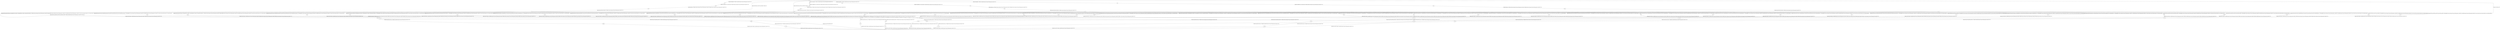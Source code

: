 digraph G {
  0 [shape=circle, ];
  1 [shape=circle, ];
  9 [shape=circle, ];
  12 [shape=circle, ];
  16 [shape=circle, ];
  19 [shape=circle, ];
  22 [shape=circle, ];
  51 [shape=circle, ];
  54 [shape=circle, ];
  58 [shape=circle, ];
  84 [shape=circle, ];
  85 [shape=circle, ];
  184 [shape=circle, ];
  185 [shape=circle, ];
  186 [shape=circle, ];
  325 [shape=circle, ];
  326 [shape=circle, ];
  327 [shape=circle, ];
  328 [shape=circle, ];
  333 [shape=circle, ];
  336 [shape=circle, ];
  342 [shape=circle, ];
  350 [shape=circle, ];
  370 [shape=circle, ];
  371 [shape=circle, ];
  375 [shape=circle, ];
  376 [shape=circle, ];
  404 [shape=circle, ];
  407 [shape=circle, ];
  409 [shape=circle, ];
  412 [shape=circle, ];
  416 [shape=circle, ];
  417 [shape=circle, ];
  423 [shape=circle, ];
  462 [shape=circle, ];
  463 [shape=circle, ];
  524 [shape=circle, ];
  525 [shape=circle, ];
  535 [shape=circle, ];
  537 [shape=circle, ];
  540 [shape=circle, ];
  542 [shape=circle, ];
  543 [shape=circle, ];
  550 [shape=circle, ];
  585 [shape=circle, ];
  587 [shape=circle, ];
  588 [shape=circle, ];
  592 [shape=circle, ];
  609 [shape=circle, ];
  610 [shape=circle, ];
  618 [shape=circle, ];
  2176 [shape=circle, ];
  2274 [shape=circle, ];
  2328 [shape=circle, ];
  2349 [shape=circle, ];
  2372 [shape=circle, ];
  2407 [shape=circle, ];
  6760 [shape=circle, ];
  6770 [shape=circle, ];
  6956 [shape=circle, ];
  6969 [shape=circle, ];
  7300 [shape=circle, ];
  7330 [shape=circle, ];
  7335 [shape=circle, ];
  7392 [shape=circle, ];
  7408 [shape=circle, ];
  10099 [shape=circle, ];
  10100 [shape=circle, ];
  10703 [shape=circle, ];
  11260 [shape=circle, ];
  11286 [shape=circle, ];
  
  
  0 -> 9 [label="((IAttacker(CTimerEnable 1))(((OTime((k 15)(gie false)(umem_val 0)(reg_val 0)(timerA_counter 0)(mode UM))))()8))",
          ];
  0 -> 12 [label="((IAttacker(CTimerEnable 4))(((OTime((k 15)(gie false)(umem_val 0)(reg_val 0)(timerA_counter 0)(mode UM))))()8))",
           ];
  0 -> 16 [label="((IAttacker(CTimerEnable 3))(((OTime((k 16)(gie false)(umem_val 0)(reg_val 0)(timerA_counter 0)(mode UM))))()8))",
           ];
  0 -> 19 [label="((IAttacker(CTimerEnable 2))(((OTime((k 15)(gie false)(umem_val 0)(reg_val 0)(timerA_counter 0)(mode UM))))()8))",
           ];
  9 -> 51 [label="((IAttacker(CCreateEncl(enc_s enc_e data_s data_e)))(((OTime((k 648)(gie true)(umem_val 0)(reg_val 0)(timerA_counter 0)(mode UM))))()18))",
           ];
  12 -> 54 [label="((IAttacker(CCreateEncl(enc_s enc_e data_s data_e)))(((OTime((k 648)(gie true)(umem_val 0)(reg_val 0)(timerA_counter 0)(mode UM))))()18))",
            ];
  16 -> 58 [label="((IAttacker(CCreateEncl(enc_s enc_e data_s data_e)))(((OTime((k 648)(gie true)(umem_val 0)(reg_val 0)(timerA_counter 0)(mode UM))))()18))",
            ];
  19 -> 22 [label="((IAttacker(CCreateEncl(enc_s enc_e data_s data_e)))(((OTime((k 648)(gie true)(umem_val 0)(reg_val 0)(timerA_counter 0)(mode UM))))()18))",
            ];
  22 -> 85 [label="((IAttacker(CJmpIn enc_s))(((OTime((k 18)(gie true)(umem_val 0)(reg_val 0)(timerA_counter 0)(mode UM)))(OJmpIn((k 3)(gie true)(umem_val 0)(reg_val 0)(timerA_counter 2)(mode PM))))()23))",
            ];
  51 -> 325 [label="((IAttacker(CJmpIn enc_s))(((OTime((k 18)(gie true)(umem_val 0)(reg_val 0)(timerA_counter 0)(mode UM)))(OJmpIn((k 3)(gie true)(umem_val 0)(reg_val 0)(timerA_counter 2)(mode PM))))()23))",
             ];
  54 -> 84 [label="((IAttacker(CJmpIn enc_s))(((OTime((k 18)(gie true)(umem_val 0)(reg_val 0)(timerA_counter 0)(mode UM)))(OJmpIn((k 3)(gie true)(umem_val 0)(reg_val 0)(timerA_counter 2)(mode PM))))()23))",
            ];
  58 -> 184 [label="((IAttacker(CJmpIn enc_s))(((OTime((k 18)(gie true)(umem_val 0)(reg_val 0)(timerA_counter 0)(mode UM)))(OJmpIn((k 3)(gie true)(umem_val 0)(reg_val 0)(timerA_counter 2)(mode PM))))()23))",
             ];
  84 -> 462 [label="((IEnclave(CInst(I_CMP(S_IMM 0)(D_R(R 4)))))(((OTime((k 1)(gie true)(umem_val 0)(reg_val 0)(timerA_counter 3)(mode PM))))()24))",
             ];
  85 -> 186 [label="((IEnclave(CInst(I_CMP(S_IMM 0)(D_R(R 4)))))(((OTime((k 1)(gie true)(umem_val 0)(reg_val 0)(timerA_counter 3)(mode PM))))()24))",
             ];
  184 -> 185 [label="((IEnclave(CInst(I_CMP(S_IMM 0)(D_R(R 4)))))(((OTime((k 1)(gie true)(umem_val 0)(reg_val 0)(timerA_counter 3)(mode PM))))()24))",
              ];
  185 -> 0 [label="((IEnclave(CIfZ((CRst(CInst I_NOP))((CInst I_NOP)CRst))))((OReset)()24))",
            ];
  185 -> 550 [label="((IEnclave(CIfZ(((CInst I_DINT)(CInst I_NOP))((CInst I_NOP)(CInst I_DINT)))))(((OTime_Handle((k 3)(gie true)(umem_val 0)(reg_val 0)(timerA_counter 0)(mode PM))((k 8)(gie false)(umem_val 0)(reg_val 0)(timerA_counter 2)(mode UM))))((S_3 E_3)(S_4 E_4)(S_5 E_5)(S_6 E_6)(S_7 E_7)(S_8 E_8)(S_9 E_9))27))",
              ];
  185 -> 585 [label="((IEnclave(CIfZ(((CInst(I_MOV(S_AMP enc_s)(D_AMP_MEM enc_s)))(CInst I_NOP))((CInst I_NOP)(CInst(I_MOV(S_AMP enc_s)(D_AMP_MEM enc_s)))))))(((OTime_Handle((k 9)(gie true)(umem_val 0)(reg_val 0)(timerA_counter 0)(mode PM))((k 10)(gie false)(umem_val 0)(reg_val 0)(timerA_counter 4)(mode UM))))((S_3 E_3)(S_4 E_4)(S_5 E_5)(S_6 E_6)(S_7 E_7)(S_8 E_8)(S_9 E_9))27))",
              ];
  185 -> 587 [label="((IEnclave(CIfZ(((CInst(I_MOV(S_IMM 42)(D_AMP_MEM data_s)))(CInst I_NOP))((CInst I_NOP)(CInst(I_MOV(S_IMM 42)(D_AMP_MEM data_s)))))))(((OTime_Handle((k 7)(gie true)(umem_val 0)(reg_val 0)(timerA_counter 4)(mode PM))((k 4)(gie false)(umem_val 0)(reg_val 0)(timerA_counter 2)(mode UM))))((S_3 E_3)(S_4 E_4)(S_5 E_5)(S_6 E_6)(S_7 E_7)(S_8 E_8)(S_9 E_9))27))",
              ];
  185 -> 588 [label="((IEnclave(CIfZ(((CInst(I_JMP(S_IMM data_s)))(CInst(I_ADD(S_IMM 1)(D_R(R 4)))))((CInst(I_ADD(S_IMM 1)(D_R(R 4))))(CInst(I_JMP(S_IMM data_s)))))))(((OTime((k 2)(gie true)(umem_val 0)(reg_val 0)(timerA_counter 5)(mode PM)))(OJmpOut_Handle((k 3)(gie true)(umem_val 0)(reg_val 0)(timerA_counter 2)(mode UM))((k 6)(gie false)(umem_val 0)(reg_val 0)(timerA_counter 2)(mode UM))))((S_3 E_3)(S_4 E_4)(S_5 E_5)(S_6 E_6)(S_7 E_7)(S_8 E_8)(S_9 E_9))27))",
              ];
  185 -> 592 [label="((IEnclave(CIfZ(((CInst(I_MOV(S_R(R 5))(D_R(R 5))))(CInst I_NOP))((CInst I_NOP)(CInst(I_MOV(S_R(R 5))(D_R(R 5))))))))(((OTime_Handle((k 3)(gie true)(umem_val 0)(reg_val 0)(timerA_counter 0)(mode PM))((k 8)(gie false)(umem_val 0)(reg_val 0)(timerA_counter 2)(mode UM))))((S_3 E_3)(S_4 E_4)(S_5 E_5)(S_6 E_6)(S_7 E_7)(S_8 E_8)(S_9 E_9))27))",
              ];
  185 -> 609 [label="((IEnclave(CIfZ(((CInst(I_MOV(S_IMM 42)(D_AMP_MEM unprot_mem)))(CInst I_NOP))((CInst I_NOP)(CInst(I_MOV(S_IMM 42)(D_AMP_MEM unprot_mem)))))))(((OTime_Handle((k 7)(gie true)(umem_val 0)(reg_val 0)(timerA_counter 4)(mode PM))((k 4)(gie false)(umem_val 42)(reg_val 0)(timerA_counter 2)(mode UM))))((S_3 E_3)(S_4 E_4)(S_5 E_5)(S_6 E_6)(S_7 E_7)(S_8 E_8)(S_9 E_9))27))",
              ];
  185 -> 610 [label="((IEnclave(CIfZ(((CInst(I_MOV(S_AMP unprot_mem)(D_R(R 8))))(CInst I_NOP))((CInst I_NOP)(CInst(I_MOV(S_AMP unprot_mem)(D_R(R 8))))))))(((OTime_Handle((k 5)(gie true)(umem_val 0)(reg_val 0)(timerA_counter 2)(mode PM))((k 6)(gie false)(umem_val 0)(reg_val 0)(timerA_counter 2)(mode UM))))((S_3 E_3)(S_4 E_4)(S_5 E_5)(S_6 E_6)(S_7 E_7)(S_8 E_8)(S_9 E_9))27))",
              ];
  185 -> 618 [label="((IEnclave(CIfZ(((CInst(I_ADD(S_IMM 1)(D_AMP_MEM data_s)))(CInst I_NOP))((CInst I_NOP)(CInst(I_ADD(S_IMM 1)(D_AMP_MEM data_s)))))))(((OTime_Handle((k 6)(gie true)(umem_val 0)(reg_val 0)(timerA_counter 3)(mode PM))((k 5)(gie false)(umem_val 0)(reg_val 0)(timerA_counter 2)(mode UM))))((S_3 E_3)(S_4 E_4)(S_5 E_5)(S_6 E_6)(S_7 E_7)(S_8 E_8)(S_9 E_9))27))",
              ];
  186 -> 328 [label="((IEnclave(CIfZ(((CInst(I_ADD(S_IMM 1)(D_AMP_MEM data_s)))(CInst I_NOP))((CInst I_NOP)(CInst(I_ADD(S_IMM 1)(D_AMP_MEM data_s)))))))(((OTime_Handle((k 2)(gie true)(umem_val 0)(reg_val 0)(timerA_counter 0)(mode PM))((k 8)(gie false)(umem_val 0)(reg_val 0)(timerA_counter 3)(mode UM))))((S_2 E_2)(S_3 E_3)(S_4 E_4)(S_5 E_5)(S_6 E_6)(S_7 E_7)(S_8 E_8)(S_9 E_9))26))",
              ];
  186 -> 333 [label="((IEnclave(CIfZ(((CInst I_DINT)(CInst I_NOP))((CInst I_NOP)(CInst I_DINT)))))(((OTime_Handle((k 2)(gie true)(umem_val 0)(reg_val 0)(timerA_counter 0)(mode PM))((k 8)(gie false)(umem_val 0)(reg_val 0)(timerA_counter 3)(mode UM))))((S_2 E_2)(S_3 E_3)(S_4 E_4)(S_5 E_5)(S_6 E_6)(S_7 E_7)(S_8 E_8)(S_9 E_9))26))",
              ];
  186 -> 336 [label="((IEnclave(CIfZ(((CInst(I_MOV(S_IMM 42)(D_AMP_MEM data_s)))(CInst I_NOP))((CInst I_NOP)(CInst(I_MOV(S_IMM 42)(D_AMP_MEM data_s)))))))(((OTime_Handle((k 2)(gie true)(umem_val 0)(reg_val 0)(timerA_counter 0)(mode PM))((k 8)(gie false)(umem_val 0)(reg_val 0)(timerA_counter 3)(mode UM))))((S_2 E_2)(S_3 E_3)(S_4 E_4)(S_5 E_5)(S_6 E_6)(S_7 E_7)(S_8 E_8)(S_9 E_9))26))",
              ];
  186 -> 342 [label="((IEnclave(CIfZ(((CInst(I_MOV(S_R(R 5))(D_R(R 5))))(CInst I_NOP))((CInst I_NOP)(CInst(I_MOV(S_R(R 5))(D_R(R 5))))))))(((OTime_Handle((k 2)(gie true)(umem_val 0)(reg_val 0)(timerA_counter 0)(mode PM))((k 8)(gie false)(umem_val 0)(reg_val 0)(timerA_counter 3)(mode UM))))((S_2 E_2)(S_3 E_3)(S_4 E_4)(S_5 E_5)(S_6 E_6)(S_7 E_7)(S_8 E_8)(S_9 E_9))26))",
              ];
  186 -> 350 [label="((IEnclave(CIfZ(((CInst(I_MOV(S_IMM 42)(D_AMP_MEM unprot_mem)))(CInst I_NOP))((CInst I_NOP)(CInst(I_MOV(S_IMM 42)(D_AMP_MEM unprot_mem)))))))(((OTime_Handle((k 2)(gie true)(umem_val 0)(reg_val 0)(timerA_counter 0)(mode PM))((k 8)(gie false)(umem_val 0)(reg_val 0)(timerA_counter 3)(mode UM))))((S_2 E_2)(S_3 E_3)(S_4 E_4)(S_5 E_5)(S_6 E_6)(S_7 E_7)(S_8 E_8)(S_9 E_9))26))",
              ];
  186 -> 370 [label="((IEnclave(CIfZ(((CInst(I_JMP(S_IMM data_s)))(CInst(I_ADD(S_IMM 1)(D_R(R 4)))))((CInst(I_ADD(S_IMM 1)(D_R(R 4))))(CInst(I_JMP(S_IMM data_s)))))))(((OTime_Handle((k 2)(gie true)(umem_val 0)(reg_val 0)(timerA_counter 0)(mode PM))((k 8)(gie false)(umem_val 0)(reg_val 0)(timerA_counter 3)(mode UM))))((S_2 E_2)(S_3 E_3)(S_4 E_4)(S_5 E_5)(S_6 E_6)(S_7 E_7)(S_8 E_8)(S_9 E_9))26))",
              ];
  186 -> 371 [label="((IEnclave(CIfZ(((CInst(I_MOV(S_AMP enc_s)(D_AMP_MEM enc_s)))(CInst I_NOP))((CInst I_NOP)(CInst(I_MOV(S_AMP enc_s)(D_AMP_MEM enc_s)))))))(((OTime_Handle((k 2)(gie true)(umem_val 0)(reg_val 0)(timerA_counter 0)(mode PM))((k 8)(gie false)(umem_val 0)(reg_val 0)(timerA_counter 3)(mode UM))))((S_2 E_2)(S_3 E_3)(S_4 E_4)(S_5 E_5)(S_6 E_6)(S_7 E_7)(S_8 E_8)(S_9 E_9))26))",
              ];
  186 -> 375 [label="((IEnclave(CIfZ((CRst(CInst I_NOP))((CInst I_NOP)CRst))))(((OTime_Handle((k 2)(gie true)(umem_val 0)(reg_val 0)(timerA_counter 0)(mode PM))((k 8)(gie false)(umem_val 0)(reg_val 0)(timerA_counter 3)(mode UM))))((S_2 E_2)(S_3 E_3)(S_4 E_4)(S_5 E_5)(S_6 E_6)(S_7 E_7)(S_8 E_8)(S_9 E_9))26))",
              ];
  186 -> 376 [label="((IEnclave(CIfZ(((CInst(I_MOV(S_AMP unprot_mem)(D_R(R 8))))(CInst I_NOP))((CInst I_NOP)(CInst(I_MOV(S_AMP unprot_mem)(D_R(R 8))))))))(((OTime_Handle((k 2)(gie true)(umem_val 0)(reg_val 0)(timerA_counter 0)(mode PM))((k 8)(gie false)(umem_val 0)(reg_val 0)(timerA_counter 3)(mode UM))))((S_2 E_2)(S_3 E_3)(S_4 E_4)(S_5 E_5)(S_6 E_6)(S_7 E_7)(S_8 E_8)(S_9 E_9))26))",
              ];
  325 -> 326 [label="((IEnclave(CInst(I_CMP(S_IMM 0)(D_R(R 4)))))(((OTime((k 1)(gie true)(umem_val 0)(reg_val 0)(timerA_counter 3)(mode PM))))()24))",
              ];
  326 -> 327 [label="((IEnclave(CIfZ(((CInst(I_ADD(S_IMM 1)(D_AMP_MEM data_s)))(CInst I_NOP))((CInst I_NOP)(CInst(I_ADD(S_IMM 1)(D_AMP_MEM data_s)))))))(((OTime_Handle((k 2)(gie true)(umem_val 0)(reg_val 0)(timerA_counter 1)(mode PM))((k 7)(gie false)(umem_val 0)(reg_val 0)(timerA_counter 0)(mode UM))))((S_2 E_2)(S_3 E_3)(S_4 E_4)(S_5 E_5)(S_6 E_6)(S_7 E_7)(S_8 E_8)(S_9 E_9))26))",
              ];
  326 -> 375 [label="((IEnclave(CIfZ((CRst(CInst I_NOP))((CInst I_NOP)CRst))))(((OTime_Handle((k 2)(gie true)(umem_val 0)(reg_val 0)(timerA_counter 1)(mode PM))((k 7)(gie false)(umem_val 0)(reg_val 0)(timerA_counter 0)(mode UM))))((S_2 E_2)(S_3 E_3)(S_4 E_4)(S_5 E_5)(S_6 E_6)(S_7 E_7)(S_8 E_8)(S_9 E_9))26))",
              ];
  326 -> 404 [label="((IEnclave(CIfZ(((CInst(I_JMP(S_IMM data_s)))(CInst(I_ADD(S_IMM 1)(D_R(R 4)))))((CInst(I_ADD(S_IMM 1)(D_R(R 4))))(CInst(I_JMP(S_IMM data_s)))))))(((OTime_Handle((k 2)(gie true)(umem_val 0)(reg_val 0)(timerA_counter 1)(mode PM))((k 7)(gie false)(umem_val 0)(reg_val 0)(timerA_counter 0)(mode UM))))((S_2 E_2)(S_3 E_3)(S_4 E_4)(S_5 E_5)(S_6 E_6)(S_7 E_7)(S_8 E_8)(S_9 E_9))26))",
              ];
  326 -> 407 [label="((IEnclave(CIfZ(((CInst(I_MOV(S_IMM 42)(D_AMP_MEM data_s)))(CInst I_NOP))((CInst I_NOP)(CInst(I_MOV(S_IMM 42)(D_AMP_MEM data_s)))))))(((OTime_Handle((k 2)(gie true)(umem_val 0)(reg_val 0)(timerA_counter 1)(mode PM))((k 7)(gie false)(umem_val 0)(reg_val 0)(timerA_counter 0)(mode UM))))((S_2 E_2)(S_3 E_3)(S_4 E_4)(S_5 E_5)(S_6 E_6)(S_7 E_7)(S_8 E_8)(S_9 E_9))26))",
              ];
  326 -> 409 [label="((IEnclave(CIfZ(((CInst(I_MOV(S_AMP unprot_mem)(D_R(R 8))))(CInst I_NOP))((CInst I_NOP)(CInst(I_MOV(S_AMP unprot_mem)(D_R(R 8))))))))(((OTime_Handle((k 2)(gie true)(umem_val 0)(reg_val 0)(timerA_counter 1)(mode PM))((k 7)(gie false)(umem_val 0)(reg_val 0)(timerA_counter 0)(mode UM))))((S_2 E_2)(S_3 E_3)(S_4 E_4)(S_5 E_5)(S_6 E_6)(S_7 E_7)(S_8 E_8)(S_9 E_9))26))",
              ];
  326 -> 412 [label="((IEnclave(CIfZ(((CInst I_DINT)(CInst I_NOP))((CInst I_NOP)(CInst I_DINT)))))(((OTime_Handle((k 2)(gie true)(umem_val 0)(reg_val 0)(timerA_counter 1)(mode PM))((k 7)(gie false)(umem_val 0)(reg_val 0)(timerA_counter 0)(mode UM))))((S_2 E_2)(S_3 E_3)(S_4 E_4)(S_5 E_5)(S_6 E_6)(S_7 E_7)(S_8 E_8)(S_9 E_9))26))",
              ];
  326 -> 416 [label="((IEnclave(CIfZ(((CInst(I_MOV(S_IMM 42)(D_AMP_MEM unprot_mem)))(CInst I_NOP))((CInst I_NOP)(CInst(I_MOV(S_IMM 42)(D_AMP_MEM unprot_mem)))))))(((OTime_Handle((k 2)(gie true)(umem_val 0)(reg_val 0)(timerA_counter 1)(mode PM))((k 7)(gie false)(umem_val 0)(reg_val 0)(timerA_counter 0)(mode UM))))((S_2 E_2)(S_3 E_3)(S_4 E_4)(S_5 E_5)(S_6 E_6)(S_7 E_7)(S_8 E_8)(S_9 E_9))26))",
              ];
  326 -> 417 [label="((IEnclave(CIfZ(((CInst(I_MOV(S_AMP enc_s)(D_AMP_MEM enc_s)))(CInst I_NOP))((CInst I_NOP)(CInst(I_MOV(S_AMP enc_s)(D_AMP_MEM enc_s)))))))(((OTime_Handle((k 2)(gie true)(umem_val 0)(reg_val 0)(timerA_counter 1)(mode PM))((k 7)(gie false)(umem_val 0)(reg_val 0)(timerA_counter 0)(mode UM))))((S_2 E_2)(S_3 E_3)(S_4 E_4)(S_5 E_5)(S_6 E_6)(S_7 E_7)(S_8 E_8)(S_9 E_9))26))",
              ];
  326 -> 423 [label="((IEnclave(CIfZ(((CInst(I_MOV(S_R(R 5))(D_R(R 5))))(CInst I_NOP))((CInst I_NOP)(CInst(I_MOV(S_R(R 5))(D_R(R 5))))))))(((OTime_Handle((k 2)(gie true)(umem_val 0)(reg_val 0)(timerA_counter 1)(mode PM))((k 7)(gie false)(umem_val 0)(reg_val 0)(timerA_counter 0)(mode UM))))((S_2 E_2)(S_3 E_3)(S_4 E_4)(S_5 E_5)(S_6 E_6)(S_7 E_7)(S_8 E_8)(S_9 E_9))26))",
              ];
  327 -> 2274 [label="((IAttacker CReti)(((OTime((k 14)(gie false)(umem_val 0)(reg_val 0)(timerA_counter 0)(mode UM)))(OReti((k 3)(gie true)(umem_val 0)(reg_val 0)(timerA_counter 0)(mode PM)))(OTime((k 8)(gie true)(umem_val 0)(reg_val 0)(timerA_counter 0)(mode PM))))()37))",
               ];
  328 -> 2274 [label="((IAttacker CReti)(((OTime((k 14)(gie false)(umem_val 0)(reg_val 0)(timerA_counter 0)(mode UM)))(OReti((k 2)(gie true)(umem_val 0)(reg_val 0)(timerA_counter 0)(mode PM)))(OTime((k 8)(gie true)(umem_val 0)(reg_val 0)(timerA_counter 0)(mode PM))))()37))",
               ];
  333 -> 2176 [label="((IAttacker CReti)(((OTime((k 14)(gie false)(umem_val 0)(reg_val 0)(timerA_counter 0)(mode UM)))(OReti((k 2)(gie true)(umem_val 0)(reg_val 0)(timerA_counter 0)(mode PM)))(OTime((k 5)(gie false)(umem_val 0)(reg_val 0)(timerA_counter 0)(mode PM))))()37))",
               ];
  336 -> 2328 [label="((IAttacker CReti)(((OTime((k 14)(gie false)(umem_val 0)(reg_val 0)(timerA_counter 0)(mode UM)))(OReti((k 2)(gie true)(umem_val 0)(reg_val 0)(timerA_counter 0)(mode PM)))(OTime((k 9)(gie true)(umem_val 0)(reg_val 0)(timerA_counter 0)(mode PM))))()37))",
               ];
  342 -> 2349 [label="((IAttacker CReti)(((OTime((k 14)(gie false)(umem_val 0)(reg_val 0)(timerA_counter 0)(mode UM)))(OReti((k 2)(gie true)(umem_val 0)(reg_val 0)(timerA_counter 0)(mode PM)))(OTime((k 5)(gie true)(umem_val 0)(reg_val 0)(timerA_counter 0)(mode PM))))()37))",
               ];
  350 -> 2372 [label="((IAttacker CReti)(((OTime((k 14)(gie false)(umem_val 0)(reg_val 0)(timerA_counter 0)(mode UM)))(OReti((k 2)(gie true)(umem_val 0)(reg_val 0)(timerA_counter 0)(mode PM)))(OTime((k 9)(gie true)(umem_val 42)(reg_val 0)(timerA_counter 0)(mode PM))))()37))",
               ];
  370 -> 2407 [label="((IAttacker CReti)(((OTime((k 14)(gie false)(umem_val 0)(reg_val 0)(timerA_counter 0)(mode UM)))(OReti((k 2)(gie true)(umem_val 0)(reg_val 0)(timerA_counter 0)(mode PM)))(OJmpOut((k 3)(gie true)(umem_val 0)(reg_val 0)(timerA_counter 0)(mode UM))))()35))",
               ];
  371 -> 2349 [label="((IAttacker CReti)(((OTime((k 14)(gie false)(umem_val 0)(reg_val 0)(timerA_counter 0)(mode UM)))(OReti((k 2)(gie true)(umem_val 0)(reg_val 0)(timerA_counter 0)(mode PM)))(OTime((k 10)(gie true)(umem_val 0)(reg_val 0)(timerA_counter 0)(mode PM))))()37))",
               ];
  375 -> 0 [label="((IAttacker CReti)((OReset)()26))", ];
  376 -> 2349 [label="((IAttacker CReti)(((OTime((k 14)(gie false)(umem_val 0)(reg_val 0)(timerA_counter 0)(mode UM)))(OReti((k 2)(gie true)(umem_val 0)(reg_val 0)(timerA_counter 0)(mode PM)))(OTime((k 7)(gie true)(umem_val 0)(reg_val 0)(timerA_counter 0)(mode PM))))()37))",
               ];
  404 -> 2407 [label="((IAttacker CReti)(((OTime((k 14)(gie false)(umem_val 0)(reg_val 0)(timerA_counter 0)(mode UM)))(OReti((k 3)(gie true)(umem_val 0)(reg_val 0)(timerA_counter 0)(mode PM)))(OJmpOut((k 3)(gie true)(umem_val 0)(reg_val 0)(timerA_counter 0)(mode UM))))()35))",
               ];
  407 -> 2328 [label="((IAttacker CReti)(((OTime((k 14)(gie false)(umem_val 0)(reg_val 0)(timerA_counter 0)(mode UM)))(OReti((k 3)(gie true)(umem_val 0)(reg_val 0)(timerA_counter 0)(mode PM)))(OTime((k 9)(gie true)(umem_val 0)(reg_val 0)(timerA_counter 0)(mode PM))))()37))",
               ];
  409 -> 2349 [label="((IAttacker CReti)(((OTime((k 14)(gie false)(umem_val 0)(reg_val 0)(timerA_counter 0)(mode UM)))(OReti((k 3)(gie true)(umem_val 0)(reg_val 0)(timerA_counter 0)(mode PM)))(OTime((k 7)(gie true)(umem_val 0)(reg_val 0)(timerA_counter 0)(mode PM))))()37))",
               ];
  412 -> 2176 [label="((IAttacker CReti)(((OTime((k 14)(gie false)(umem_val 0)(reg_val 0)(timerA_counter 0)(mode UM)))(OReti((k 3)(gie true)(umem_val 0)(reg_val 0)(timerA_counter 0)(mode PM)))(OTime((k 5)(gie false)(umem_val 0)(reg_val 0)(timerA_counter 0)(mode PM))))()37))",
               ];
  416 -> 2372 [label="((IAttacker CReti)(((OTime((k 14)(gie false)(umem_val 0)(reg_val 0)(timerA_counter 0)(mode UM)))(OReti((k 3)(gie true)(umem_val 0)(reg_val 0)(timerA_counter 0)(mode PM)))(OTime((k 9)(gie true)(umem_val 42)(reg_val 0)(timerA_counter 0)(mode PM))))()37))",
               ];
  417 -> 2349 [label="((IAttacker CReti)(((OTime((k 14)(gie false)(umem_val 0)(reg_val 0)(timerA_counter 0)(mode UM)))(OReti((k 3)(gie true)(umem_val 0)(reg_val 0)(timerA_counter 0)(mode PM)))(OTime((k 10)(gie true)(umem_val 0)(reg_val 0)(timerA_counter 0)(mode PM))))()37))",
               ];
  423 -> 2349 [label="((IAttacker CReti)(((OTime((k 14)(gie false)(umem_val 0)(reg_val 0)(timerA_counter 0)(mode UM)))(OReti((k 3)(gie true)(umem_val 0)(reg_val 0)(timerA_counter 0)(mode PM)))(OTime((k 5)(gie true)(umem_val 0)(reg_val 0)(timerA_counter 0)(mode PM))))()37))",
               ];
  462 -> 0 [label="((IEnclave(CIfZ((CRst(CInst I_NOP))((CInst I_NOP)CRst))))((OReset)()24))",
            ];
  462 -> 463 [label="((IEnclave(CIfZ(((CInst I_DINT)(CInst I_NOP))((CInst I_NOP)(CInst I_DINT)))))(((OTime((k 6)(gie false)(umem_val 0)(reg_val 0)(timerA_counter 2)(mode PM))))()28))",
              ];
  462 -> 524 [label="((IEnclave(CIfZ(((CInst(I_MOV(S_IMM 42)(D_AMP_MEM data_s)))(CInst I_NOP))((CInst I_NOP)(CInst(I_MOV(S_IMM 42)(D_AMP_MEM data_s)))))))(((OTime_Handle((k 7)(gie true)(umem_val 0)(reg_val 0)(timerA_counter 3)(mode PM))((k 5)(gie false)(umem_val 0)(reg_val 0)(timerA_counter 1)(mode UM))))((S_3 E_3)(S_4 E_4)(S_5 E_5)(S_6 E_6)(S_7 E_7)(S_8 E_8)(S_9 E_9))27))",
              ];
  462 -> 525 [label="((IEnclave(CIfZ(((CInst(I_JMP(S_IMM data_s)))(CInst(I_ADD(S_IMM 1)(D_R(R 4)))))((CInst(I_ADD(S_IMM 1)(D_R(R 4))))(CInst(I_JMP(S_IMM data_s)))))))(((OTime((k 2)(gie true)(umem_val 0)(reg_val 0)(timerA_counter 5)(mode PM)))(OJmpOut_Handle((k 3)(gie true)(umem_val 0)(reg_val 0)(timerA_counter 1)(mode UM))((k 7)(gie false)(umem_val 0)(reg_val 0)(timerA_counter 1)(mode UM))))((S_3 E_3)(S_4 E_4)(S_5 E_5)(S_6 E_6)(S_7 E_7)(S_8 E_8)(S_9 E_9))27))",
              ];
  462 -> 535 [label="((IEnclave(CIfZ(((CInst(I_ADD(S_IMM 1)(D_AMP_MEM data_s)))(CInst I_NOP))((CInst I_NOP)(CInst(I_ADD(S_IMM 1)(D_AMP_MEM data_s)))))))(((OTime_Handle((k 6)(gie true)(umem_val 0)(reg_val 0)(timerA_counter 2)(mode PM))((k 6)(gie false)(umem_val 0)(reg_val 0)(timerA_counter 1)(mode UM))))((S_3 E_3)(S_4 E_4)(S_5 E_5)(S_6 E_6)(S_7 E_7)(S_8 E_8)(S_9 E_9))27))",
              ];
  462 -> 537 [label="((IEnclave(CIfZ(((CInst(I_MOV(S_AMP unprot_mem)(D_R(R 8))))(CInst I_NOP))((CInst I_NOP)(CInst(I_MOV(S_AMP unprot_mem)(D_R(R 8))))))))(((OTime_Handle((k 5)(gie true)(umem_val 0)(reg_val 0)(timerA_counter 1)(mode PM))((k 7)(gie false)(umem_val 0)(reg_val 0)(timerA_counter 1)(mode UM))))((S_3 E_3)(S_4 E_4)(S_5 E_5)(S_6 E_6)(S_7 E_7)(S_8 E_8)(S_9 E_9))27))",
              ];
  462 -> 540 [label="((IEnclave(CIfZ(((CInst(I_MOV(S_R(R 5))(D_R(R 5))))(CInst I_NOP))((CInst I_NOP)(CInst(I_MOV(S_R(R 5))(D_R(R 5))))))))(((OTime_Handle((k 4)(gie true)(umem_val 0)(reg_val 0)(timerA_counter 0)(mode PM))((k 8)(gie false)(umem_val 0)(reg_val 0)(timerA_counter 1)(mode UM))))((S_4 E_4)(S_5 E_5)(S_6 E_6)(S_7 E_7)(S_8 E_8)(S_9 E_9))28))",
              ];
  462 -> 542 [label="((IEnclave(CIfZ(((CInst(I_MOV(S_AMP enc_s)(D_AMP_MEM enc_s)))(CInst I_NOP))((CInst I_NOP)(CInst(I_MOV(S_AMP enc_s)(D_AMP_MEM enc_s)))))))(((OTime_Handle((k 9)(gie true)(umem_val 0)(reg_val 0)(timerA_counter 5)(mode PM))((k 3)(gie false)(umem_val 0)(reg_val 0)(timerA_counter 1)(mode UM))))((S_3 E_3)(S_4 E_4)(S_5 E_5)(S_6 E_6)(S_7 E_7)(S_8 E_8)(S_9 E_9))27))",
              ];
  462 -> 543 [label="((IEnclave(CIfZ(((CInst(I_MOV(S_IMM 42)(D_AMP_MEM unprot_mem)))(CInst I_NOP))((CInst I_NOP)(CInst(I_MOV(S_IMM 42)(D_AMP_MEM unprot_mem)))))))(((OTime_Handle((k 7)(gie true)(umem_val 0)(reg_val 0)(timerA_counter 3)(mode PM))((k 5)(gie false)(umem_val 42)(reg_val 0)(timerA_counter 1)(mode UM))))((S_3 E_3)(S_4 E_4)(S_5 E_5)(S_6 E_6)(S_7 E_7)(S_8 E_8)(S_9 E_9))27))",
              ];
  463 -> 6956 [label="((IEnclave(CInst(I_MOV(S_AMP data_s)(D_R(R 4)))))(((OTime((k 3)(gie false)(umem_val 0)(reg_val 0)(timerA_counter 5)(mode PM))))()29))",
               ];
  463 -> 6969 [label="((IEnclave(CInst(I_JMP(S_IMM enc_e))))(((OJmpOut((k 3)(gie false)(umem_val 0)(reg_val 0)(timerA_counter 5)(mode UM))))()29))",
               ];
  524 -> 2328 [label="((IAttacker CReti)(((OTime((k 14)(gie false)(umem_val 0)(reg_val 0)(timerA_counter 0)(mode UM)))(OReti((k 5)(gie true)(umem_val 0)(reg_val 0)(timerA_counter 0)(mode PM)))(OTime((k 4)(gie true)(umem_val 0)(reg_val 0)(timerA_counter 0)(mode PM))))()37))",
               ];
  525 -> 2407 [label="((IAttacker CReti)(((OTime((k 14)(gie false)(umem_val 0)(reg_val 0)(timerA_counter 0)(mode UM)))(OReti((k 3)(gie true)(umem_val 0)(reg_val 0)(timerA_counter 0)(mode UM))))()35))",
               ];
  535 -> 2274 [label="((IAttacker CReti)(((OTime((k 14)(gie false)(umem_val 0)(reg_val 0)(timerA_counter 0)(mode UM)))(OReti((k 4)(gie true)(umem_val 0)(reg_val 0)(timerA_counter 0)(mode PM)))(OTime((k 4)(gie true)(umem_val 0)(reg_val 0)(timerA_counter 0)(mode PM))))()37))",
               ];
  537 -> 2349 [label="((IAttacker CReti)(((OTime((k 14)(gie false)(umem_val 0)(reg_val 0)(timerA_counter 0)(mode UM)))(OReti((k 3)(gie true)(umem_val 0)(reg_val 0)(timerA_counter 0)(mode PM)))(OTime((k 4)(gie true)(umem_val 0)(reg_val 0)(timerA_counter 0)(mode PM))))()37))",
               ];
  540 -> 2349 [label="((IAttacker CReti)(((OTime((k 14)(gie false)(umem_val 0)(reg_val 0)(timerA_counter 0)(mode UM)))(OReti((k 2)(gie true)(umem_val 0)(reg_val 0)(timerA_counter 0)(mode PM)))(OTime((k 2)(gie true)(umem_val 0)(reg_val 0)(timerA_counter 0)(mode PM))))()37))",
               ];
  542 -> 2349 [label="((IAttacker CReti)(((OTime((k 14)(gie false)(umem_val 0)(reg_val 0)(timerA_counter 0)(mode UM)))(OReti((k 7)(gie true)(umem_val 0)(reg_val 0)(timerA_counter 0)(mode PM)))(OTime((k 4)(gie true)(umem_val 0)(reg_val 0)(timerA_counter 0)(mode PM))))()37))",
               ];
  543 -> 2372 [label="((IAttacker CReti)(((OTime((k 14)(gie false)(umem_val 42)(reg_val 0)(timerA_counter 0)(mode UM)))(OReti((k 5)(gie true)(umem_val 42)(reg_val 0)(timerA_counter 0)(mode PM)))(OTime((k 4)(gie true)(umem_val 42)(reg_val 0)(timerA_counter 0)(mode PM))))()37))",
               ];
  550 -> 2176 [label="((IAttacker CReti)(((OTime((k 14)(gie false)(umem_val 0)(reg_val 0)(timerA_counter 0)(mode UM)))(OReti((k 2)(gie false)(umem_val 0)(reg_val 0)(timerA_counter 0)(mode PM)))(OTime((k 4)(gie false)(umem_val 0)(reg_val 0)(timerA_counter 0)(mode PM))))()37))",
               ];
  585 -> 2349 [label="((IAttacker CReti)(((OTime((k 14)(gie false)(umem_val 0)(reg_val 0)(timerA_counter 0)(mode UM)))(OReti((k 8)(gie true)(umem_val 0)(reg_val 0)(timerA_counter 0)(mode PM)))(OTime((k 4)(gie true)(umem_val 0)(reg_val 0)(timerA_counter 0)(mode PM))))()37))",
               ];
  587 -> 2328 [label="((IAttacker CReti)(((OTime((k 14)(gie false)(umem_val 0)(reg_val 0)(timerA_counter 0)(mode UM)))(OReti((k 6)(gie true)(umem_val 0)(reg_val 0)(timerA_counter 0)(mode PM)))(OTime((k 4)(gie true)(umem_val 0)(reg_val 0)(timerA_counter 0)(mode PM))))()37))",
               ];
  588 -> 2407 [label="((IAttacker CReti)(((OTime((k 14)(gie false)(umem_val 0)(reg_val 0)(timerA_counter 0)(mode UM)))(OReti((k 4)(gie true)(umem_val 0)(reg_val 0)(timerA_counter 0)(mode UM))))()35))",
               ];
  592 -> 2349 [label="((IAttacker CReti)(((OTime((k 14)(gie false)(umem_val 0)(reg_val 0)(timerA_counter 0)(mode UM)))(OReti((k 2)(gie true)(umem_val 0)(reg_val 0)(timerA_counter 0)(mode PM)))(OTime((k 4)(gie true)(umem_val 0)(reg_val 0)(timerA_counter 0)(mode PM))))()37))",
               ];
  609 -> 2372 [label="((IAttacker CReti)(((OTime((k 14)(gie false)(umem_val 42)(reg_val 0)(timerA_counter 0)(mode UM)))(OReti((k 6)(gie true)(umem_val 42)(reg_val 0)(timerA_counter 0)(mode PM)))(OTime((k 4)(gie true)(umem_val 42)(reg_val 0)(timerA_counter 0)(mode PM))))()37))",
               ];
  610 -> 2349 [label="((IAttacker CReti)(((OTime((k 14)(gie false)(umem_val 0)(reg_val 0)(timerA_counter 0)(mode UM)))(OReti((k 4)(gie true)(umem_val 0)(reg_val 0)(timerA_counter 0)(mode PM)))(OTime((k 4)(gie true)(umem_val 0)(reg_val 0)(timerA_counter 0)(mode PM))))()37))",
               ];
  618 -> 2274 [label="((IAttacker CReti)(((OTime((k 14)(gie false)(umem_val 0)(reg_val 0)(timerA_counter 0)(mode UM)))(OReti((k 5)(gie true)(umem_val 0)(reg_val 0)(timerA_counter 0)(mode PM)))(OTime((k 4)(gie true)(umem_val 0)(reg_val 0)(timerA_counter 0)(mode PM))))()37))",
               ];
  2176 -> 7300 [label="((IEnclave(CInst(I_MOV(S_AMP data_s)(D_R(R 4)))))(((OTime((k 3)(gie false)(umem_val 0)(reg_val 0)(timerA_counter 0)(mode PM))))()38))",
                ];
  2176 -> 7335 [label="((IEnclave(CInst(I_JMP(S_IMM enc_e))))(((OJmpOut((k 3)(gie false)(umem_val 0)(reg_val 0)(timerA_counter 0)(mode UM))))()38))",
                ];
  2274 -> 7330 [label="((IEnclave(CInst(I_MOV(S_AMP data_s)(D_R(R 4)))))(((OTime((k 3)(gie true)(umem_val 0)(reg_val 0)(timerA_counter 0)(mode PM))))()38))",
                ];
  2274 -> 7335 [label="((IEnclave(CInst(I_JMP(S_IMM enc_e))))(((OJmpOut((k 3)(gie true)(umem_val 0)(reg_val 0)(timerA_counter 0)(mode UM))))()38))",
                ];
  2328 -> 7335 [label="((IEnclave(CInst(I_JMP(S_IMM enc_e))))(((OJmpOut((k 3)(gie true)(umem_val 0)(reg_val 0)(timerA_counter 0)(mode UM))))()38))",
                ];
  2328 -> 7392 [label="((IEnclave(CInst(I_MOV(S_AMP data_s)(D_R(R 4)))))(((OTime((k 3)(gie true)(umem_val 0)(reg_val 0)(timerA_counter 0)(mode PM))))()38))",
                ];
  2349 -> 7335 [label="((IEnclave(CInst(I_JMP(S_IMM enc_e))))(((OJmpOut((k 3)(gie true)(umem_val 0)(reg_val 0)(timerA_counter 0)(mode UM))))()38))",
                ];
  2349 -> 7408 [label="((IEnclave(CInst(I_MOV(S_AMP data_s)(D_R(R 4)))))(((OTime((k 3)(gie true)(umem_val 0)(reg_val 0)(timerA_counter 0)(mode PM))))()38))",
                ];
  2372 -> 6760 [label="((IEnclave(CInst(I_MOV(S_AMP data_s)(D_R(R 4)))))(((OTime((k 3)(gie true)(umem_val 42)(reg_val 0)(timerA_counter 0)(mode PM))))()38))",
                ];
  2372 -> 6770 [label="((IEnclave(CInst(I_JMP(S_IMM enc_e))))(((OJmpOut((k 3)(gie true)(umem_val 42)(reg_val 0)(timerA_counter 0)(mode UM))))()38))",
                ];
  2407 -> 1 [label="((IAttacker(CInst I_NOP))((OMaybeDiverge)()35))", ];
  6760 -> 11260 [label="((IEnclave(CInst(I_JMP(S_IMM enc_e))))(((OJmpOut((k 3)(gie true)(umem_val 42)(reg_val 0)(timerA_counter 0)(mode UM))))()39))",
                 ];
  6770 -> 1 [label="((IAttacker(CInst I_NOP))(((OTime((k 1)(gie false)(umem_val 42)(reg_val 0)(timerA_counter 0)(mode UM))))()41))",
             ];
  6956 -> 11286 [label="((IEnclave(CInst(I_JMP(S_IMM enc_e))))(((OJmpOut((k 3)(gie false)(umem_val 0)(reg_val 0)(timerA_counter 1)(mode UM))))()30))",
                 ];
  6969 -> 1 [label="((IAttacker(CInst I_NOP))(((OTime((k 1)(gie false)(umem_val 0)(reg_val 0)(timerA_counter 4)(mode UM))))()32))",
             ];
  7300 -> 10703 [label="((IEnclave(CInst(I_JMP(S_IMM enc_e))))(((OJmpOut((k 3)(gie false)(umem_val 0)(reg_val 0)(timerA_counter 0)(mode UM))))()39))",
                 ];
  7330 -> 10100 [label="((IEnclave(CInst(I_JMP(S_IMM enc_e))))(((OJmpOut((k 3)(gie true)(umem_val 0)(reg_val 1)(timerA_counter 0)(mode UM))))()39))",
                 ];
  7335 -> 1 [label="((IAttacker(CInst I_NOP))(((OTime((k 1)(gie false)(umem_val 0)(reg_val 0)(timerA_counter 0)(mode UM))))()41))",
             ];
  7392 -> 10099 [label="((IEnclave(CInst(I_JMP(S_IMM enc_e))))(((OJmpOut((k 3)(gie true)(umem_val 0)(reg_val 42)(timerA_counter 0)(mode UM))))()39))",
                 ];
  7408 -> 10703 [label="((IEnclave(CInst(I_JMP(S_IMM enc_e))))(((OJmpOut((k 3)(gie true)(umem_val 0)(reg_val 0)(timerA_counter 0)(mode UM))))()39))",
                 ];
  10099 -> 1 [label="((IAttacker(CInst I_NOP))(((OTime((k 1)(gie false)(umem_val 0)(reg_val 42)(timerA_counter 0)(mode UM))))()42))",
              ];
  10100 -> 1 [label="((IAttacker(CInst I_NOP))(((OTime((k 1)(gie false)(umem_val 0)(reg_val 1)(timerA_counter 0)(mode UM))))()42))",
              ];
  10703 -> 1 [label="((IAttacker(CInst I_NOP))(((OTime((k 1)(gie false)(umem_val 0)(reg_val 0)(timerA_counter 0)(mode UM))))()42))",
              ];
  11260 -> 1 [label="((IAttacker(CInst I_NOP))(((OTime((k 1)(gie false)(umem_val 42)(reg_val 0)(timerA_counter 0)(mode UM))))()42))",
              ];
  11286 -> 1 [label="((IAttacker(CInst I_NOP))(((OTime((k 1)(gie false)(umem_val 0)(reg_val 0)(timerA_counter 0)(mode UM))))()33))",
              ];
  
  }